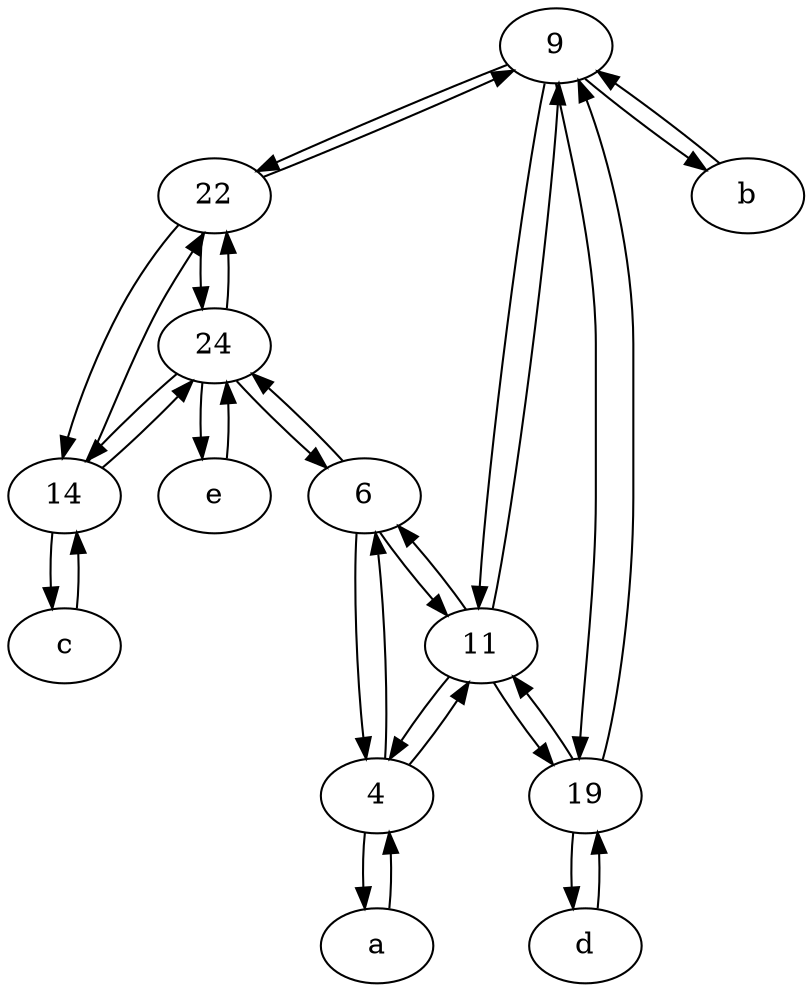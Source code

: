 digraph  {
	9;
	c [pos="20,10!"];
	14;
	22;
	a [pos="40,10!"];
	24;
	e [pos="30,50!"];
	4;
	11;
	6;
	19;
	b [pos="50,20!"];
	d [pos="20,30!"];
	14 -> c;
	24 -> e;
	19 -> d;
	e -> 24;
	c -> 14;
	6 -> 11;
	14 -> 22;
	a -> 4;
	11 -> 6;
	11 -> 19;
	6 -> 24;
	9 -> 11;
	24 -> 14;
	b -> 9;
	14 -> 24;
	22 -> 9;
	4 -> 6;
	6 -> 4;
	9 -> 19;
	9 -> 22;
	19 -> 9;
	11 -> 4;
	22 -> 14;
	24 -> 22;
	4 -> 11;
	19 -> 11;
	22 -> 24;
	9 -> b;
	11 -> 9;
	4 -> a;
	24 -> 6;
	d -> 19;

	}